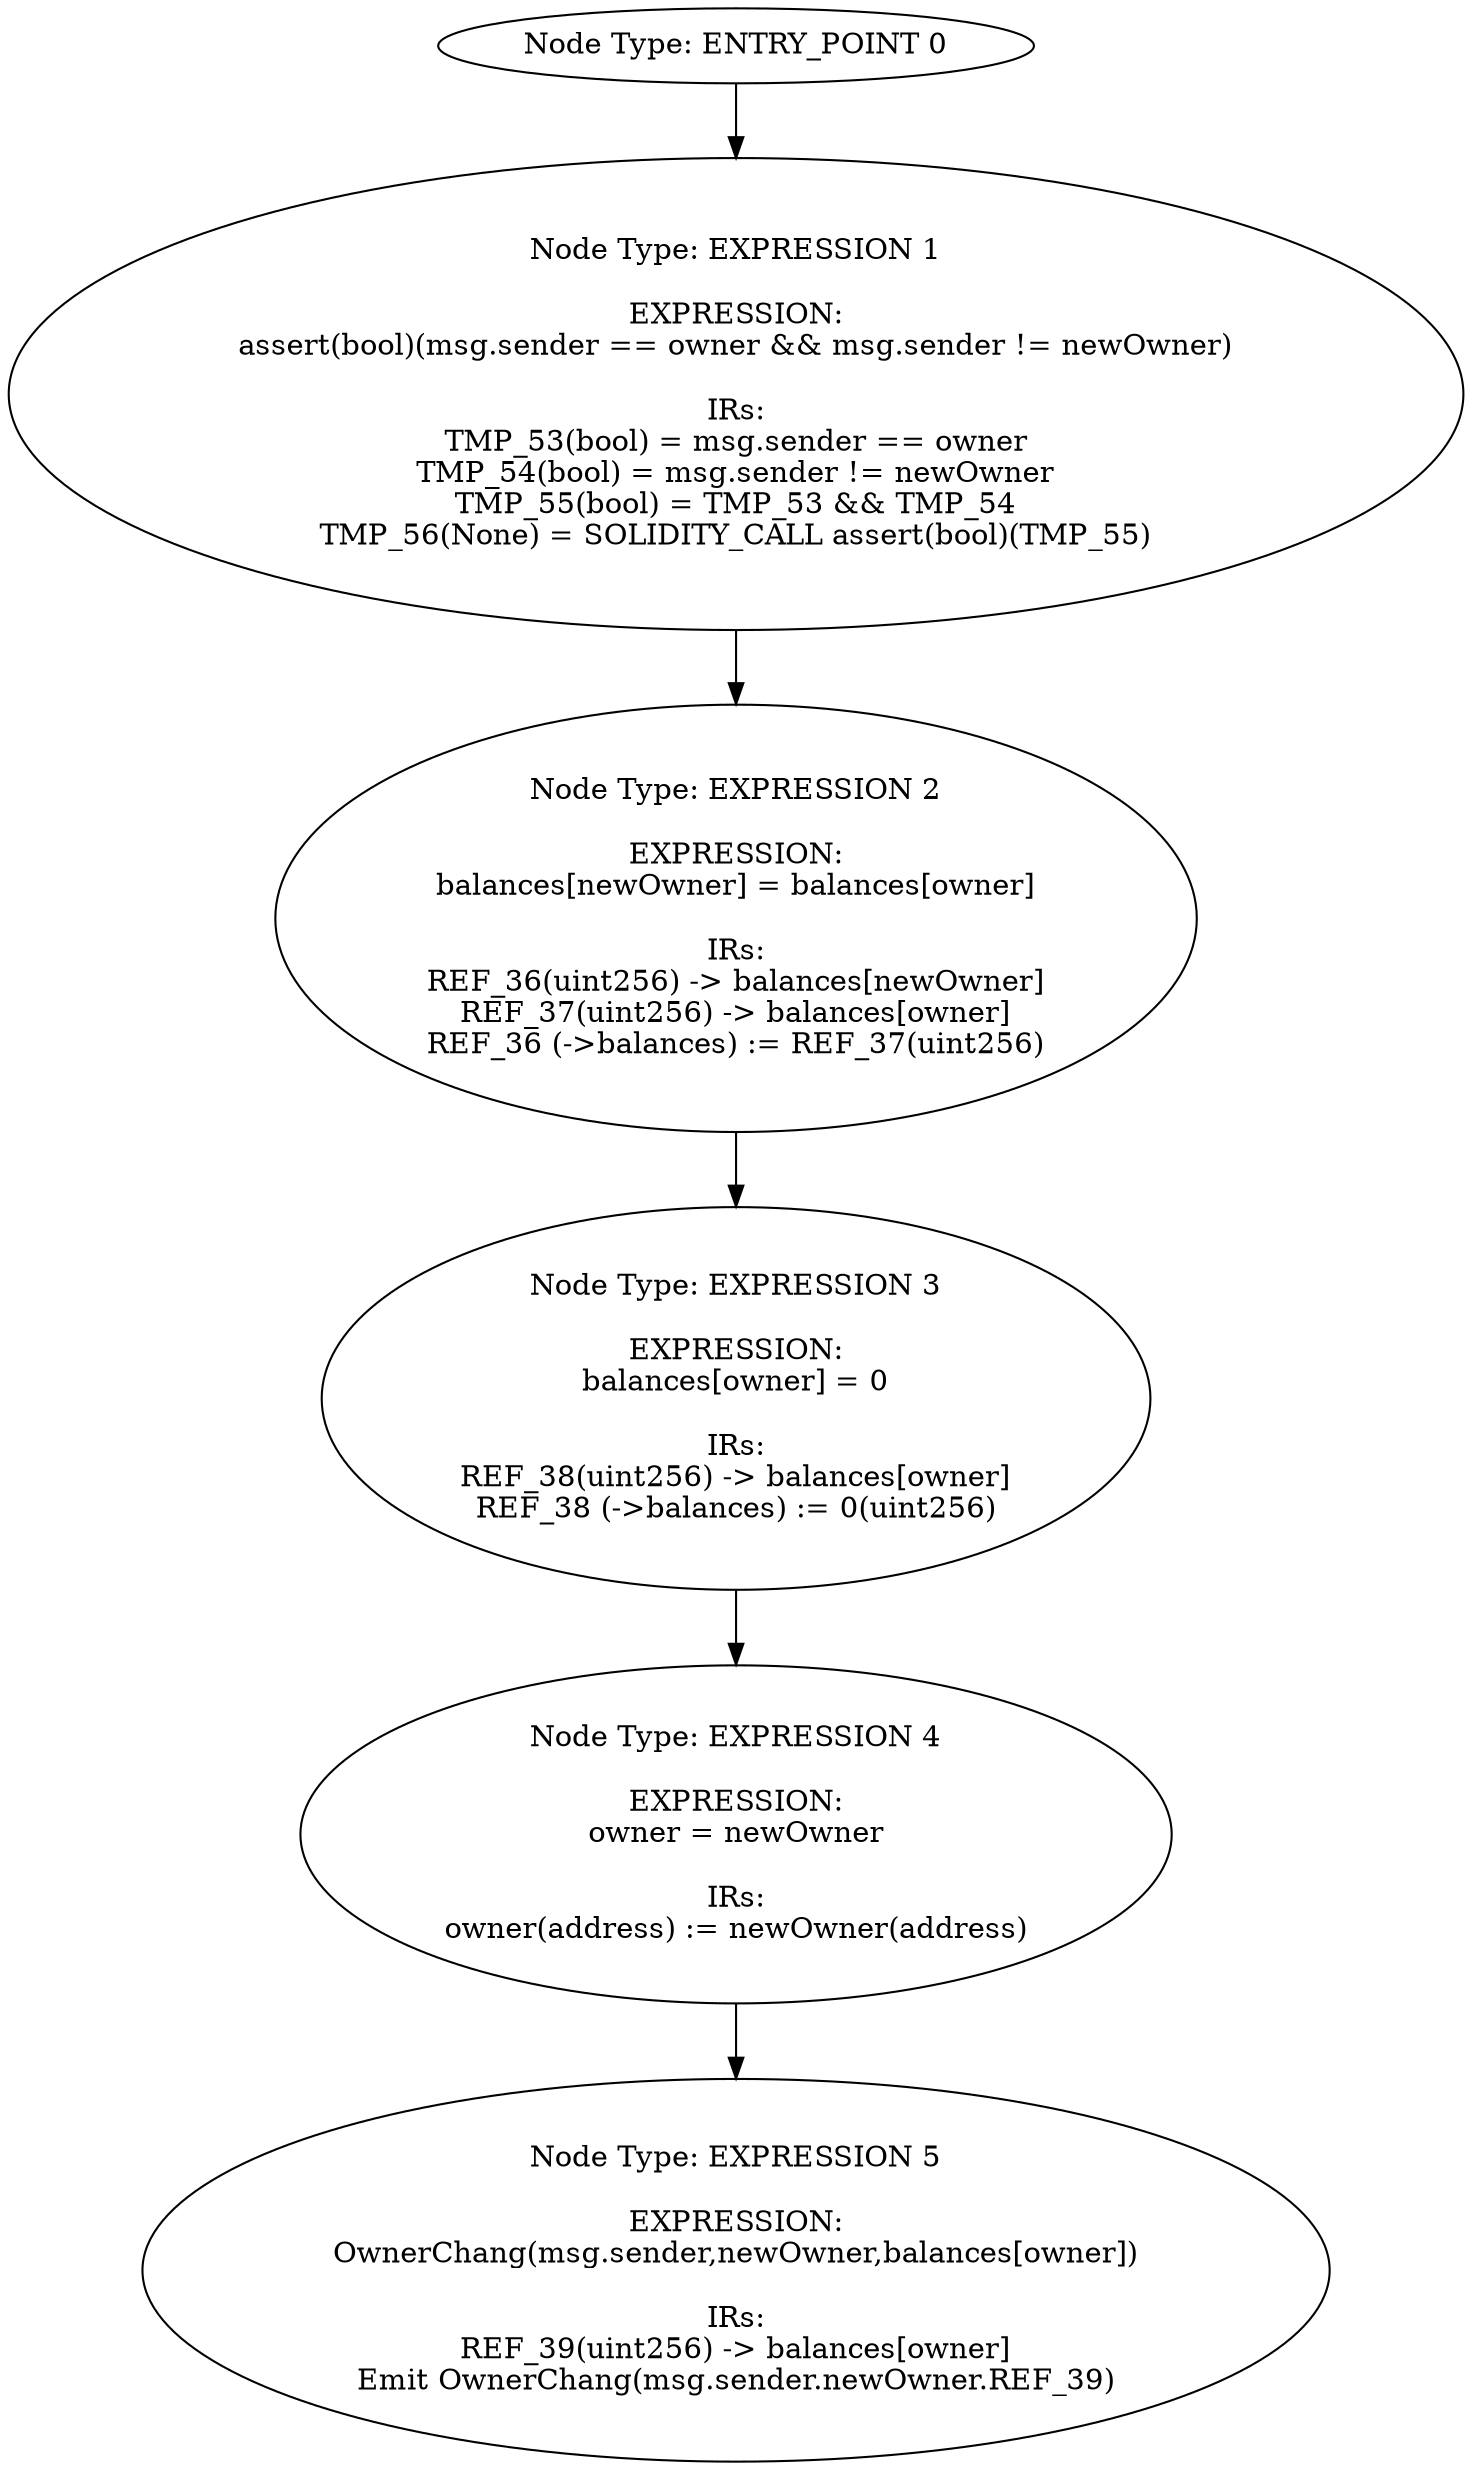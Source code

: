 digraph{
0[label="Node Type: ENTRY_POINT 0
"];
0->1;
1[label="Node Type: EXPRESSION 1

EXPRESSION:
assert(bool)(msg.sender == owner && msg.sender != newOwner)

IRs:
TMP_53(bool) = msg.sender == owner
TMP_54(bool) = msg.sender != newOwner
TMP_55(bool) = TMP_53 && TMP_54
TMP_56(None) = SOLIDITY_CALL assert(bool)(TMP_55)"];
1->2;
2[label="Node Type: EXPRESSION 2

EXPRESSION:
balances[newOwner] = balances[owner]

IRs:
REF_36(uint256) -> balances[newOwner]
REF_37(uint256) -> balances[owner]
REF_36 (->balances) := REF_37(uint256)"];
2->3;
3[label="Node Type: EXPRESSION 3

EXPRESSION:
balances[owner] = 0

IRs:
REF_38(uint256) -> balances[owner]
REF_38 (->balances) := 0(uint256)"];
3->4;
4[label="Node Type: EXPRESSION 4

EXPRESSION:
owner = newOwner

IRs:
owner(address) := newOwner(address)"];
4->5;
5[label="Node Type: EXPRESSION 5

EXPRESSION:
OwnerChang(msg.sender,newOwner,balances[owner])

IRs:
REF_39(uint256) -> balances[owner]
Emit OwnerChang(msg.sender.newOwner.REF_39)"];
}
